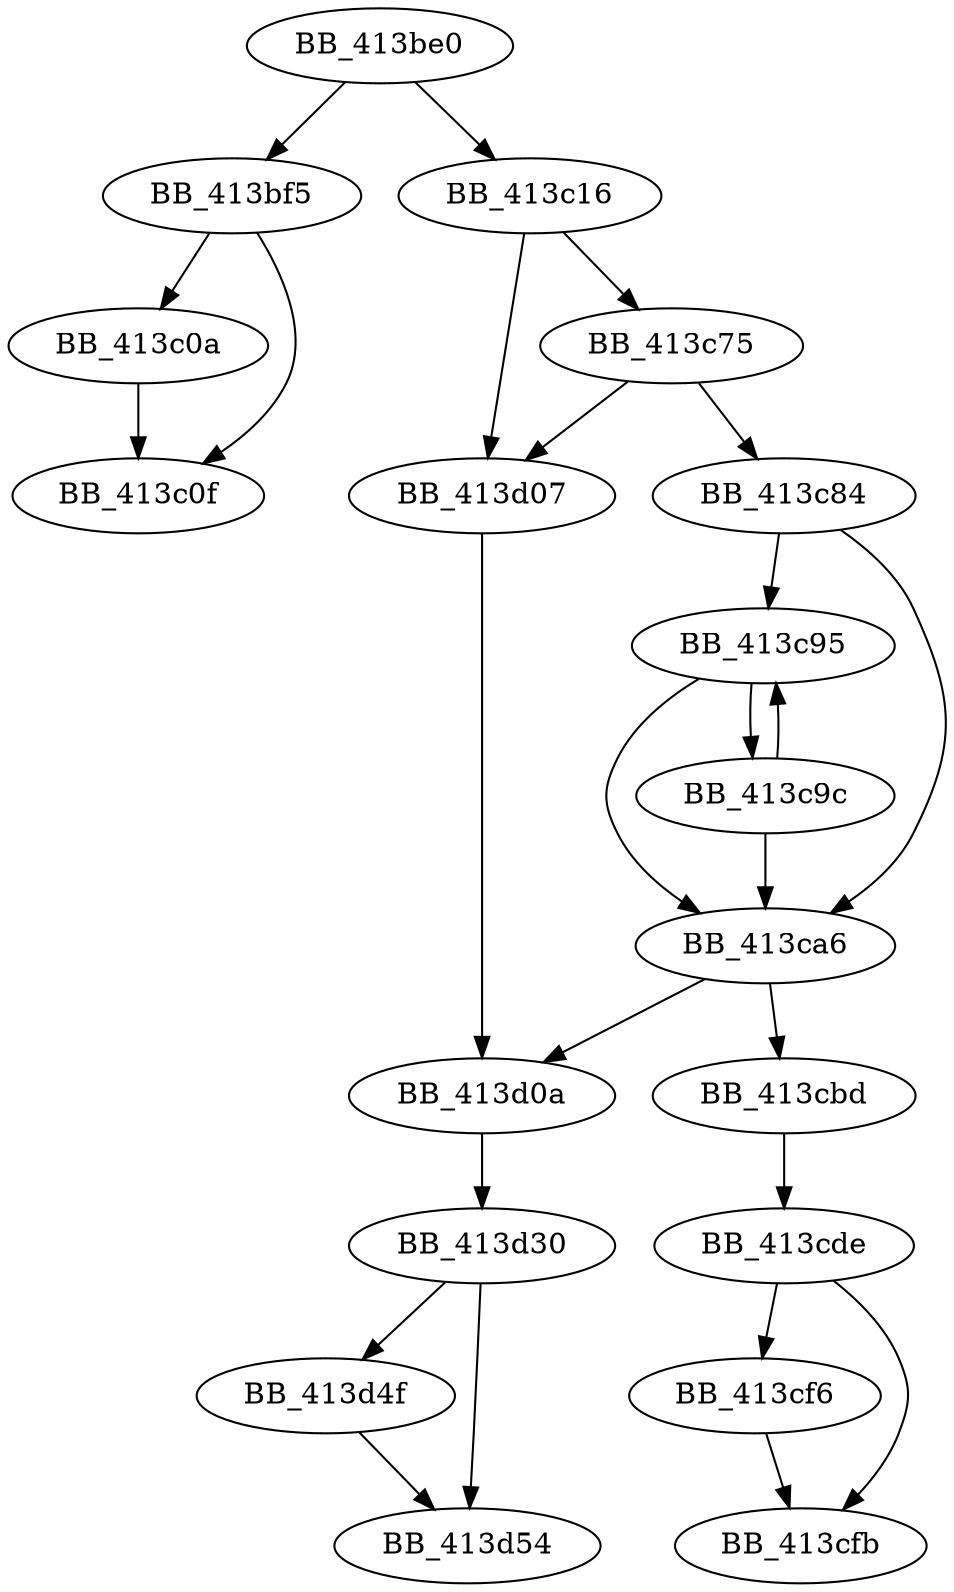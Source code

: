 DiGraph sub_413BE0{
BB_413be0->BB_413bf5
BB_413be0->BB_413c16
BB_413bf5->BB_413c0a
BB_413bf5->BB_413c0f
BB_413c0a->BB_413c0f
BB_413c16->BB_413c75
BB_413c16->BB_413d07
BB_413c75->BB_413c84
BB_413c75->BB_413d07
BB_413c84->BB_413c95
BB_413c84->BB_413ca6
BB_413c95->BB_413c9c
BB_413c95->BB_413ca6
BB_413c9c->BB_413c95
BB_413c9c->BB_413ca6
BB_413ca6->BB_413cbd
BB_413ca6->BB_413d0a
BB_413cbd->BB_413cde
BB_413cde->BB_413cf6
BB_413cde->BB_413cfb
BB_413cf6->BB_413cfb
BB_413d07->BB_413d0a
BB_413d0a->BB_413d30
BB_413d30->BB_413d4f
BB_413d30->BB_413d54
BB_413d4f->BB_413d54
}
